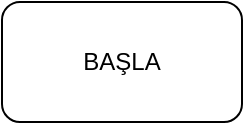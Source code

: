 <mxfile version="22.0.4" type="github">
  <diagram name="Sayfa -1" id="KiAXghyVGSDErxb_eUja">
    <mxGraphModel dx="1393" dy="789" grid="1" gridSize="10" guides="1" tooltips="1" connect="1" arrows="1" fold="1" page="1" pageScale="1" pageWidth="827" pageHeight="1169" math="0" shadow="0">
      <root>
        <mxCell id="0" />
        <mxCell id="1" parent="0" />
        <mxCell id="MUsY7I5nKLYwsxctmGz0-1" value="BAŞLA" style="rounded=1;whiteSpace=wrap;html=1;" vertex="1" parent="1">
          <mxGeometry x="240" y="200" width="120" height="60" as="geometry" />
        </mxCell>
      </root>
    </mxGraphModel>
  </diagram>
</mxfile>
